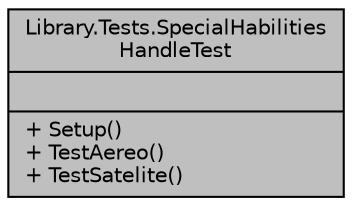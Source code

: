 digraph "Library.Tests.SpecialHabilitiesHandleTest"
{
 // INTERACTIVE_SVG=YES
 // LATEX_PDF_SIZE
  edge [fontname="Helvetica",fontsize="10",labelfontname="Helvetica",labelfontsize="10"];
  node [fontname="Helvetica",fontsize="10",shape=record];
  Node1 [label="{Library.Tests.SpecialHabilities\lHandleTest\n||+ Setup()\l+ TestAereo()\l+ TestSatelite()\l}",height=0.2,width=0.4,color="black", fillcolor="grey75", style="filled", fontcolor="black",tooltip=" "];
}
